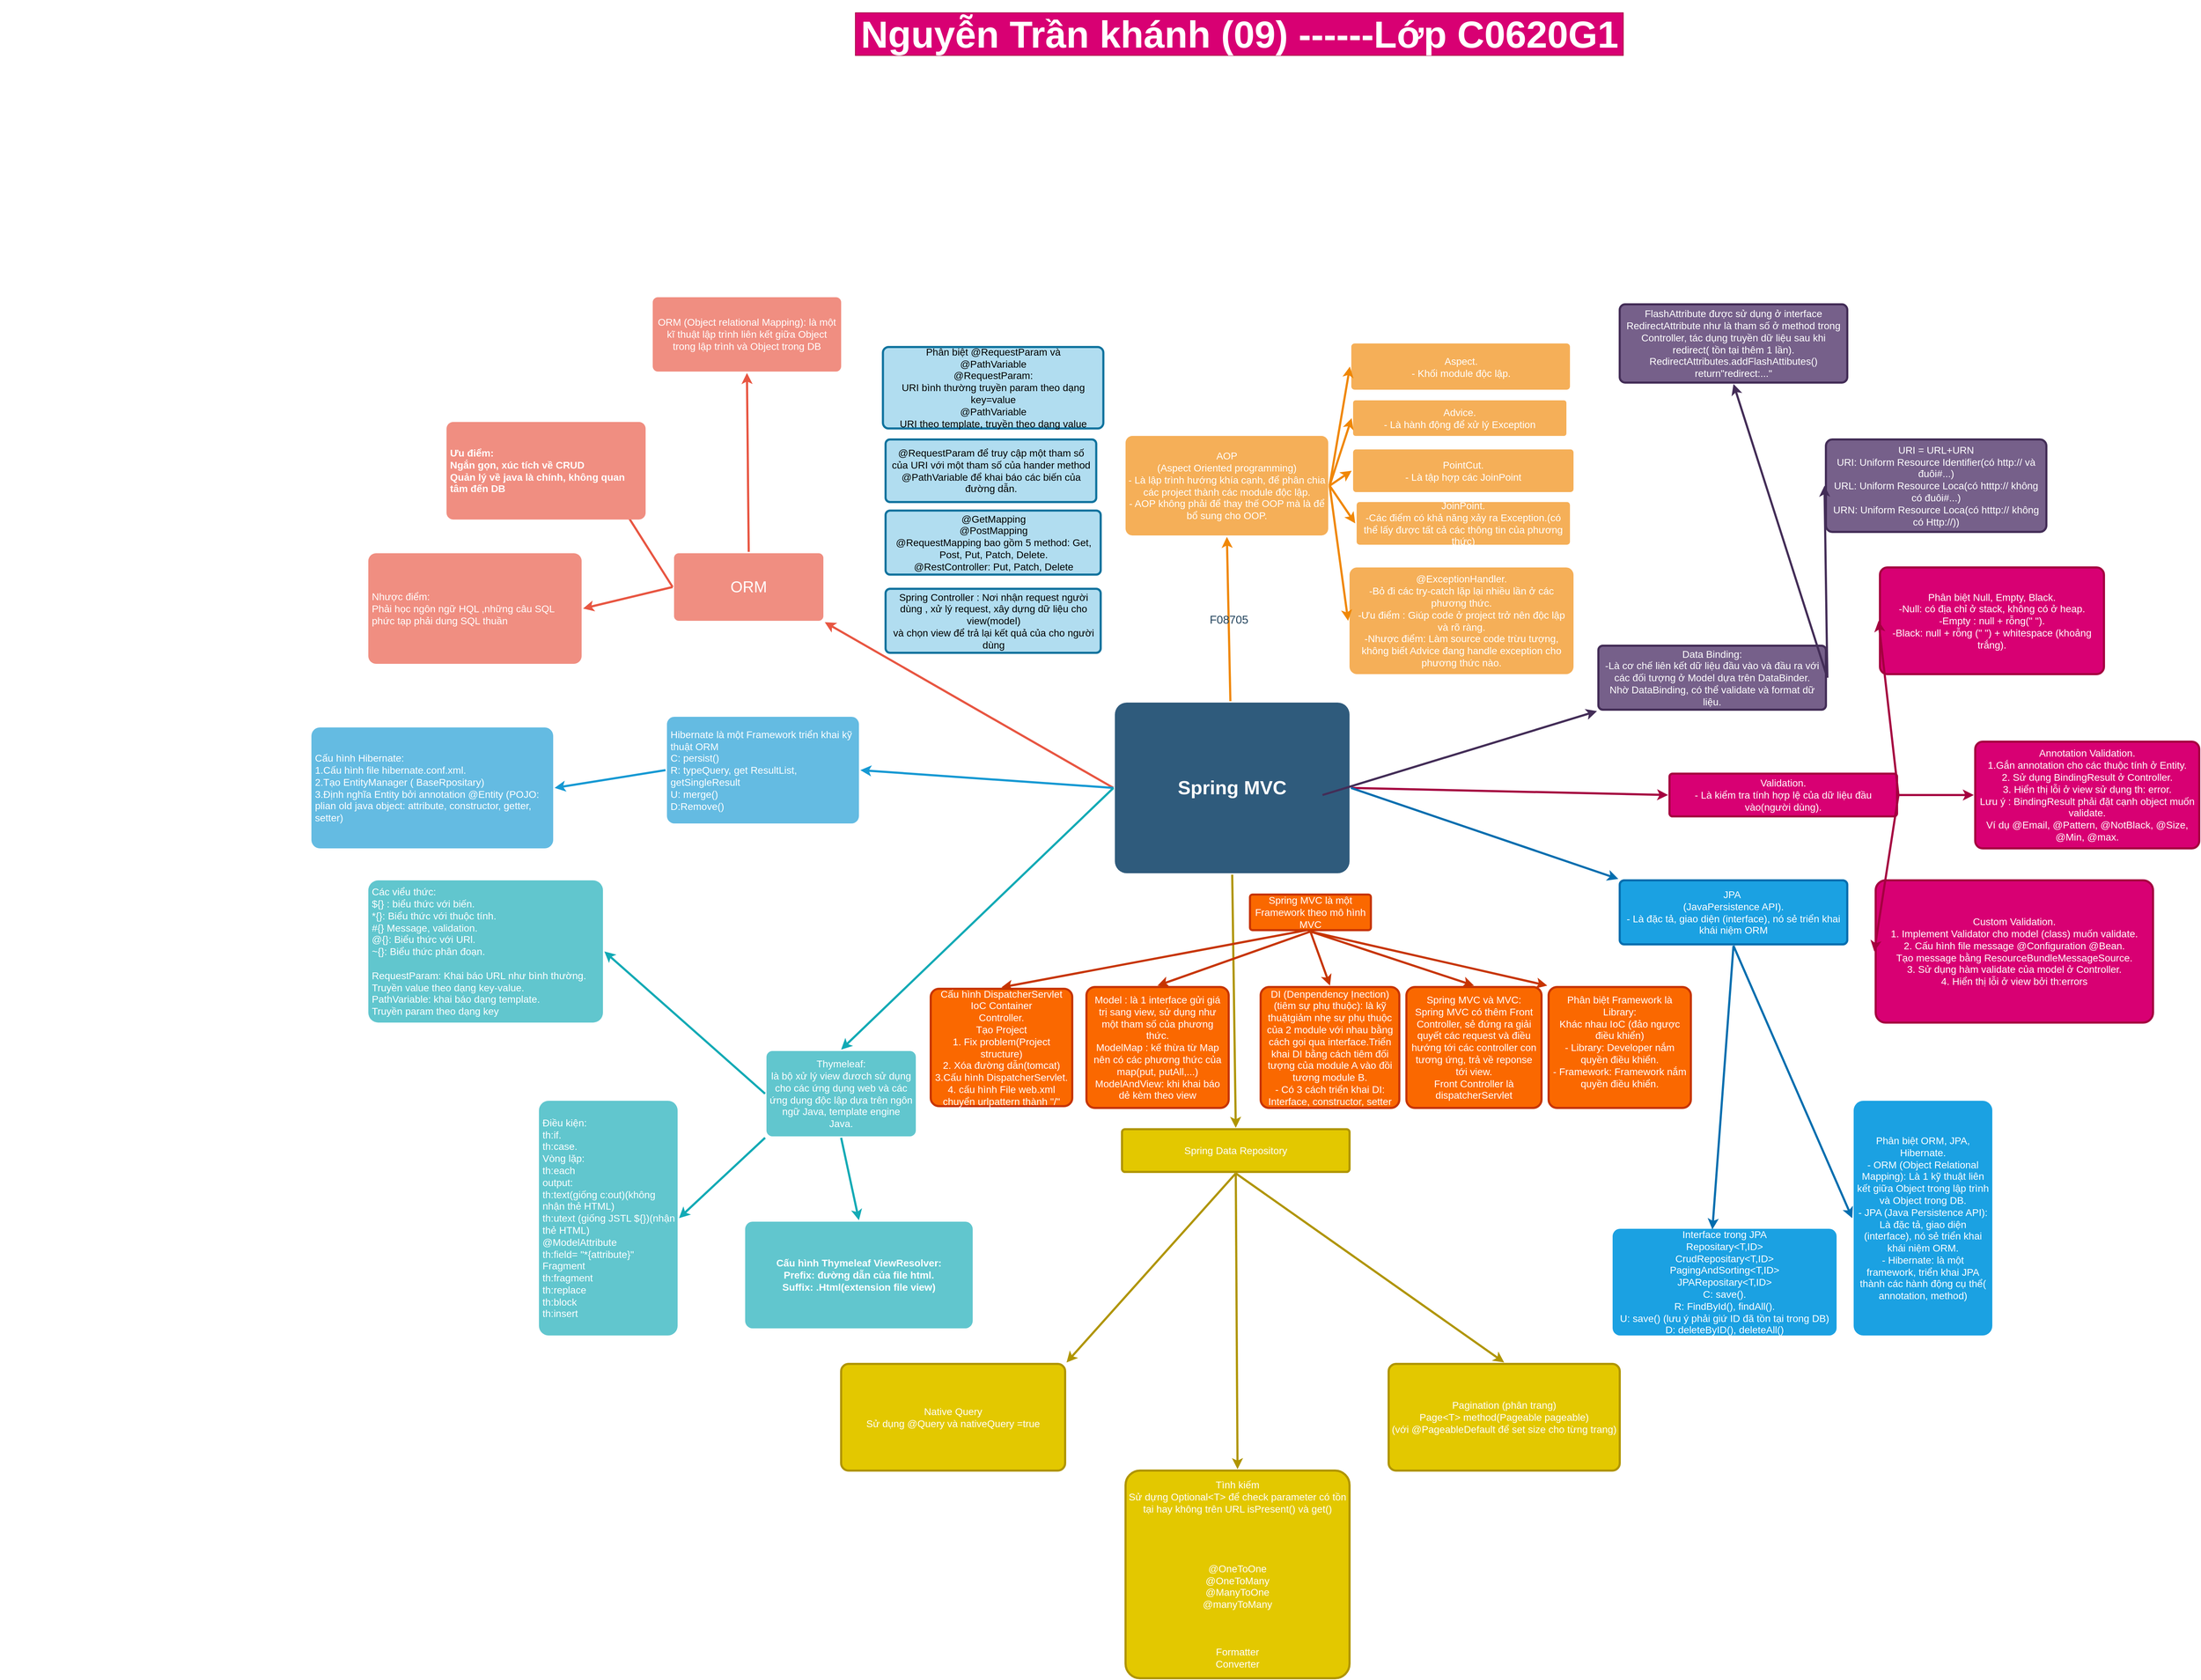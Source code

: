 <mxfile version="13.6.2" type="device"><diagram id="6a731a19-8d31-9384-78a2-239565b7b9f0" name="Page-1"><mxGraphModel dx="3369" dy="1694" grid="1" gridSize="10" guides="1" tooltips="1" connect="1" arrows="1" fold="1" page="1" pageScale="1" pageWidth="1169" pageHeight="827" background="#ffffff" math="0" shadow="0"><root><mxCell id="0"/><mxCell id="1" parent="0"/><mxCell id="1745" value="F08705" style="edgeStyle=none;rounded=0;jumpStyle=none;html=1;shadow=0;labelBackgroundColor=none;startArrow=none;startFill=0;endArrow=classic;endFill=1;jettySize=auto;orthogonalLoop=1;strokeWidth=3;fontFamily=Helvetica;fontSize=16;fontColor=#23445D;spacing=5;entryX=0.5;entryY=1;entryDx=0;entryDy=0;strokeColor=#F08705;" parent="1" source="1749" target="1769" edge="1"><mxGeometry relative="1" as="geometry"><mxPoint x="609.364" y="192" as="targetPoint"/></mxGeometry></mxCell><mxCell id="1749" value="&lt;font style=&quot;font-size: 27px&quot;&gt;Spring MVC&lt;/font&gt;" style="rounded=1;whiteSpace=wrap;html=1;shadow=0;labelBackgroundColor=none;strokeColor=none;strokeWidth=3;fillColor=#2F5B7C;fontFamily=Helvetica;fontSize=16;fontColor=#FFFFFF;align=center;fontStyle=1;spacing=5;arcSize=7;perimeterSpacing=2;" parent="1" vertex="1"><mxGeometry x="520" y="270" width="330" height="240" as="geometry"/></mxCell><mxCell id="1751" value="" style="edgeStyle=none;rounded=1;jumpStyle=none;html=1;shadow=0;labelBackgroundColor=none;startArrow=none;startFill=0;jettySize=auto;orthogonalLoop=1;strokeColor=#E85642;strokeWidth=3;fontFamily=Helvetica;fontSize=14;fontColor=#FFFFFF;spacing=5;fontStyle=1;fillColor=#b0e3e6;exitX=0;exitY=0.5;exitDx=0;exitDy=0;" parent="1" source="1755" edge="1"><mxGeometry relative="1" as="geometry"><mxPoint x="-215" y="-71" as="targetPoint"/></mxGeometry></mxCell><mxCell id="1753" value="Ưu điểm:&lt;br&gt;Ngắn gọn, xúc tích về CRUD&lt;br&gt;Quản lý về java là chính, không quan tâm đến DB" style="rounded=1;whiteSpace=wrap;html=1;shadow=0;labelBackgroundColor=none;strokeColor=none;strokeWidth=3;fontFamily=Helvetica;fontSize=14;fontColor=#FFFFFF;align=left;spacing=5;fontStyle=1;arcSize=7;perimeterSpacing=2;fillColor=#F08E81;" parent="1" vertex="1"><mxGeometry x="-420" y="-124.63" width="280" height="137.25" as="geometry"/></mxCell><mxCell id="1754" value="Nhược điểm:&lt;br&gt;Phải học ngôn ngữ HQL ,những câu SQL phức tạp phải dung SQL thuần&amp;nbsp;" style="rounded=1;whiteSpace=wrap;html=1;shadow=0;labelBackgroundColor=none;strokeColor=none;strokeWidth=3;fillColor=#f08e81;fontFamily=Helvetica;fontSize=14;fontColor=#FFFFFF;align=left;spacing=5;fontStyle=0;arcSize=7;perimeterSpacing=2;" parent="1" vertex="1"><mxGeometry x="-530" y="60" width="300" height="155.5" as="geometry"/></mxCell><mxCell id="1755" value="&lt;font style=&quot;font-size: 22px&quot;&gt;ORM&lt;/font&gt;" style="rounded=1;whiteSpace=wrap;html=1;shadow=0;labelBackgroundColor=none;strokeColor=none;strokeWidth=3;fillColor=#f08e81;fontFamily=Helvetica;fontSize=14;fontColor=#FFFFFF;align=center;spacing=5;fontStyle=0;arcSize=7;perimeterSpacing=2;" parent="1" vertex="1"><mxGeometry x="-100" y="60" width="210" height="95" as="geometry"/></mxCell><mxCell id="1756" value="ORM (Object relational Mapping): là một kĩ thuật lập trình liên kết giữa Object trong lập trình và Object trong DB" style="rounded=1;whiteSpace=wrap;html=1;shadow=0;labelBackgroundColor=none;strokeColor=none;strokeWidth=3;fillColor=#f08e81;fontFamily=Helvetica;fontSize=14;fontColor=#FFFFFF;align=center;spacing=5;fontStyle=0;arcSize=7;perimeterSpacing=2;" parent="1" vertex="1"><mxGeometry x="-130" y="-300" width="265" height="104.5" as="geometry"/></mxCell><mxCell id="1762" value="Cấu hình Hibernate:&lt;br&gt;1.Cấu hình file hibernate.conf.xml.&lt;br&gt;2.Tạo EntityManager ( BaseRpositary)&lt;br&gt;3.Định nghĩa Entity bởi annotation @Entity (POJO: plian old java object: attribute, constructor, getter, setter)" style="rounded=1;whiteSpace=wrap;html=1;shadow=0;labelBackgroundColor=none;strokeColor=none;strokeWidth=3;fillColor=#64bbe2;fontFamily=Helvetica;fontSize=14;fontColor=#FFFFFF;align=left;spacing=5;arcSize=7;perimeterSpacing=2;" parent="1" vertex="1"><mxGeometry x="-610" y="305" width="340" height="170" as="geometry"/></mxCell><mxCell id="1763" value="Hibernate là một Framework triển khai kỹ thuật ORM&lt;br&gt;C: persist()&lt;br&gt;R: typeQuery, get ResultList, getSingleResult&lt;br&gt;U: merge()&lt;br&gt;D:Remove()" style="rounded=1;whiteSpace=wrap;html=1;shadow=0;labelBackgroundColor=none;strokeColor=none;strokeWidth=3;fillColor=#64bbe2;fontFamily=Helvetica;fontSize=14;fontColor=#FFFFFF;align=left;spacing=5;arcSize=7;perimeterSpacing=2;" parent="1" vertex="1"><mxGeometry x="-110" y="290" width="270" height="150" as="geometry"/></mxCell><mxCell id="1767" value="Aspect.&lt;br&gt;- Khối module độc lập." style="rounded=1;whiteSpace=wrap;html=1;shadow=0;labelBackgroundColor=none;strokeColor=none;strokeWidth=3;fillColor=#f5af58;fontFamily=Helvetica;fontSize=14;fontColor=#FFFFFF;align=center;spacing=5;arcSize=7;perimeterSpacing=2;" parent="1" vertex="1"><mxGeometry x="852.5" y="-235" width="307.5" height="65" as="geometry"/></mxCell><mxCell id="1768" value="" style="edgeStyle=none;rounded=0;jumpStyle=none;html=1;shadow=0;labelBackgroundColor=none;startArrow=none;startFill=0;endArrow=classic;endFill=1;jettySize=auto;orthogonalLoop=1;strokeColor=#F08705;strokeWidth=3;fontFamily=Helvetica;fontSize=14;fontColor=#FFFFFF;spacing=5;entryX=0;entryY=0.5;entryDx=0;entryDy=0;exitX=1;exitY=0.5;exitDx=0;exitDy=0;" parent="1" source="1769" target="1767" edge="1"><mxGeometry relative="1" as="geometry"><mxPoint x="870" y="-120" as="sourcePoint"/></mxGeometry></mxCell><mxCell id="1769" value="AOP&lt;br&gt;(Aspect Oriented programming)&lt;br&gt;- Là lập trình hướng khía cạnh, để phân chia các project thành các module độc lập.&lt;br&gt;- AOP không phải để thay thế OOP mà là để bổ sung cho OOP." style="rounded=1;whiteSpace=wrap;html=1;shadow=0;labelBackgroundColor=none;strokeColor=none;strokeWidth=3;fillColor=#f5af58;fontFamily=Helvetica;fontSize=14;fontColor=#FFFFFF;align=center;spacing=5;arcSize=7;perimeterSpacing=2;" parent="1" vertex="1"><mxGeometry x="535" y="-105" width="285" height="140" as="geometry"/></mxCell><mxCell id="1770" value="" style="edgeStyle=none;rounded=0;jumpStyle=none;html=1;shadow=0;labelBackgroundColor=none;startArrow=none;startFill=0;endArrow=classic;endFill=1;jettySize=auto;orthogonalLoop=1;strokeColor=#F08705;strokeWidth=3;fontFamily=Helvetica;fontSize=14;fontColor=#FFFFFF;spacing=5;exitX=1;exitY=0;exitDx=0;exitDy=0;" parent="1" source="1769" target="1769" edge="1"><mxGeometry relative="1" as="geometry"/></mxCell><mxCell id="1772" value="Thymeleaf:&lt;br&gt;là bộ xử lý view đươch sử dụng cho các ứng dụng web và các ứng dụng độc lập dựa trên ngôn ngữ Java, template engine Java." style="rounded=1;whiteSpace=wrap;html=1;shadow=0;labelBackgroundColor=none;strokeColor=none;strokeWidth=3;fillColor=#61c6ce;fontFamily=Helvetica;fontSize=14;fontColor=#FFFFFF;align=center;spacing=5;fontStyle=0;arcSize=7;perimeterSpacing=2;" parent="1" vertex="1"><mxGeometry x="30" y="760" width="210" height="120" as="geometry"/></mxCell><mxCell id="1779" value="" style="edgeStyle=none;rounded=1;jumpStyle=none;html=1;shadow=0;labelBackgroundColor=none;startArrow=none;startFill=0;jettySize=auto;orthogonalLoop=1;strokeColor=#12AAB5;strokeWidth=3;fontFamily=Helvetica;fontSize=14;fontColor=#FFFFFF;spacing=5;fontStyle=1;fillColor=#b0e3e6;exitX=0;exitY=0.5;exitDx=0;exitDy=0;entryX=1;entryY=0.5;entryDx=0;entryDy=0;" parent="1" source="1772" target="31Sogp28mx8Ptip3r9SS-1786" edge="1"><mxGeometry relative="1" as="geometry"><mxPoint x="731.574" y="738" as="sourcePoint"/><mxPoint x="370" y="687" as="targetPoint"/></mxGeometry></mxCell><mxCell id="31Sogp28mx8Ptip3r9SS-1782" value="" style="edgeStyle=none;rounded=1;jumpStyle=none;html=1;shadow=0;labelBackgroundColor=none;startArrow=none;startFill=0;jettySize=auto;orthogonalLoop=1;strokeColor=#E85642;strokeWidth=3;fontFamily=Helvetica;fontSize=14;fontColor=#FFFFFF;spacing=5;fontStyle=1;fillColor=#b0e3e6;exitX=0.5;exitY=0;exitDx=0;exitDy=0;entryX=0.5;entryY=1;entryDx=0;entryDy=0;" parent="1" source="1755" target="1756" edge="1"><mxGeometry relative="1" as="geometry"><mxPoint x="259.69" y="260.498" as="sourcePoint"/><mxPoint x="330.317" y="229.27" as="targetPoint"/></mxGeometry></mxCell><mxCell id="kFBDk9m56GMxiz28NhQD-1779" value="" style="edgeStyle=none;rounded=1;jumpStyle=none;html=1;shadow=0;labelBackgroundColor=none;startArrow=none;startFill=0;jettySize=auto;orthogonalLoop=1;strokeColor=#E85642;strokeWidth=3;fontFamily=Helvetica;fontSize=14;fontColor=#FFFFFF;spacing=5;fontStyle=1;fillColor=#b0e3e6;entryX=1;entryY=1;entryDx=0;entryDy=0;exitX=0;exitY=0.5;exitDx=0;exitDy=0;" parent="1" source="1749" target="1755" edge="1"><mxGeometry relative="1" as="geometry"><mxPoint x="260.004" y="260.5" as="targetPoint"/><Array as="points"/><mxPoint x="500" y="380" as="sourcePoint"/></mxGeometry></mxCell><mxCell id="31Sogp28mx8Ptip3r9SS-1783" value="" style="edgeStyle=none;rounded=0;jumpStyle=none;html=1;shadow=0;labelBackgroundColor=none;startArrow=none;startFill=0;endArrow=classic;endFill=1;jettySize=auto;orthogonalLoop=1;strokeColor=#1699D3;strokeWidth=3;fontFamily=Helvetica;fontSize=14;fontColor=#FFFFFF;spacing=5;exitX=0;exitY=0.5;exitDx=0;exitDy=0;entryX=1;entryY=0.5;entryDx=0;entryDy=0;" parent="1" source="1749" target="1763" edge="1"><mxGeometry relative="1" as="geometry"><mxPoint x="438.884" y="434.5" as="sourcePoint"/><mxPoint x="359.996" y="505.5" as="targetPoint"/></mxGeometry></mxCell><mxCell id="31Sogp28mx8Ptip3r9SS-1784" value="" style="edgeStyle=none;rounded=0;jumpStyle=none;html=1;shadow=0;labelBackgroundColor=none;startArrow=none;startFill=0;endArrow=classic;endFill=1;jettySize=auto;orthogonalLoop=1;strokeColor=#1699D3;strokeWidth=3;fontFamily=Helvetica;fontSize=14;fontColor=#FFFFFF;spacing=5;exitX=0;exitY=0.5;exitDx=0;exitDy=0;entryX=1;entryY=0.5;entryDx=0;entryDy=0;" parent="1" source="1763" target="1762" edge="1"><mxGeometry relative="1" as="geometry"><mxPoint x="128.884" y="599.5" as="sourcePoint"/><mxPoint x="49.996" y="670.5" as="targetPoint"/><Array as="points"/></mxGeometry></mxCell><mxCell id="31Sogp28mx8Ptip3r9SS-1786" value="Các viểu thức:&lt;br&gt;${} : biểu thức với biến.&lt;br&gt;*{}: Biểu thức với thuộc tính.&lt;br&gt;#{} Message, validation.&lt;br&gt;@{}: Biểu thức với URl.&lt;br&gt;~{}: Biểu thức phân đoạn.&lt;br&gt;&lt;br&gt;RequestParam: Khai báo URL như bình thường.&lt;br&gt;Truyền value theo dạng key-value.&lt;br&gt;PathVariable: khai báo dạng template.&lt;br&gt;Truyền param theo dạng key" style="rounded=1;whiteSpace=wrap;html=1;shadow=0;labelBackgroundColor=none;strokeColor=none;strokeWidth=3;fillColor=#61c6ce;fontFamily=Helvetica;fontSize=14;fontColor=#FFFFFF;align=left;spacing=5;fontStyle=0;arcSize=7;perimeterSpacing=2;" parent="1" vertex="1"><mxGeometry x="-530" y="520" width="330" height="200" as="geometry"/></mxCell><mxCell id="31Sogp28mx8Ptip3r9SS-1788" value="&lt;div&gt;&lt;span style=&quot;font-weight: 700&quot;&gt;Cấu hình Thymeleaf ViewResolver:&lt;/span&gt;&lt;/div&gt;&lt;span style=&quot;font-weight: 700&quot;&gt;&lt;div&gt;&lt;span&gt;Prefix: đường dẫn của file html.&lt;/span&gt;&lt;/div&gt;&lt;/span&gt;&lt;span style=&quot;font-weight: 700&quot;&gt;&lt;div&gt;&lt;span&gt;Suffix: .Html(extension file view)&lt;/span&gt;&lt;/div&gt;&lt;/span&gt;" style="rounded=1;whiteSpace=wrap;html=1;shadow=0;labelBackgroundColor=none;strokeColor=none;strokeWidth=3;fillColor=#61c6ce;fontFamily=Helvetica;fontSize=14;fontColor=#FFFFFF;align=center;spacing=5;fontStyle=0;arcSize=7;perimeterSpacing=2;" parent="1" vertex="1"><mxGeometry y="1000" width="320" height="150" as="geometry"/></mxCell><mxCell id="31Sogp28mx8Ptip3r9SS-1789" value="" style="edgeStyle=none;rounded=1;jumpStyle=none;html=1;shadow=0;labelBackgroundColor=none;startArrow=none;startFill=0;jettySize=auto;orthogonalLoop=1;strokeColor=#12AAB5;strokeWidth=3;fontFamily=Helvetica;fontSize=14;fontColor=#FFFFFF;spacing=5;fontStyle=1;fillColor=#b0e3e6;entryX=0.5;entryY=0;entryDx=0;entryDy=0;exitX=0.5;exitY=1;exitDx=0;exitDy=0;" parent="1" source="1772" target="31Sogp28mx8Ptip3r9SS-1788" edge="1"><mxGeometry relative="1" as="geometry"><mxPoint x="540" y="690" as="sourcePoint"/><mxPoint x="539.999" y="761.236" as="targetPoint"/></mxGeometry></mxCell><mxCell id="31Sogp28mx8Ptip3r9SS-1790" value="Điều kiện:&lt;br&gt;th:if.&lt;br&gt;th:case.&lt;br&gt;Vòng lặp:&lt;br&gt;th:each&lt;br&gt;output:&lt;br&gt;th:text(giống c:out)(không nhận thẻ HTML)&lt;br&gt;th:utext (giống JSTL ${})(nhận thẻ HTML)&lt;br&gt;@ModelAttribute&lt;br&gt;th:field= &quot;*{attribute}&quot;&lt;br&gt;Fragment&lt;br&gt;th:fragment&lt;br&gt;th:replace&lt;br&gt;th:block&lt;br&gt;th:insert" style="rounded=1;whiteSpace=wrap;html=1;shadow=0;labelBackgroundColor=none;strokeColor=none;strokeWidth=3;fillColor=#61c6ce;fontFamily=Helvetica;fontSize=14;fontColor=#FFFFFF;align=left;spacing=5;fontStyle=0;arcSize=7;perimeterSpacing=2;" parent="1" vertex="1"><mxGeometry x="-290" y="830" width="195" height="330" as="geometry"/></mxCell><mxCell id="31Sogp28mx8Ptip3r9SS-1791" value="" style="edgeStyle=none;rounded=1;jumpStyle=none;html=1;shadow=0;labelBackgroundColor=none;startArrow=none;startFill=0;jettySize=auto;orthogonalLoop=1;strokeColor=#12AAB5;strokeWidth=3;fontFamily=Helvetica;fontSize=14;fontColor=#FFFFFF;spacing=5;fontStyle=1;fillColor=#b0e3e6;entryX=1;entryY=0.5;entryDx=0;entryDy=0;exitX=0;exitY=1;exitDx=0;exitDy=0;" parent="1" source="1772" target="31Sogp28mx8Ptip3r9SS-1790" edge="1"><mxGeometry relative="1" as="geometry"><mxPoint x="602" y="662.0" as="sourcePoint"/><mxPoint x="805" y="798" as="targetPoint"/></mxGeometry></mxCell><mxCell id="31Sogp28mx8Ptip3r9SS-1792" value="" style="edgeStyle=none;rounded=1;jumpStyle=none;html=1;shadow=0;labelBackgroundColor=none;startArrow=none;startFill=0;jettySize=auto;orthogonalLoop=1;strokeColor=#12AAB5;strokeWidth=3;fontFamily=Helvetica;fontSize=14;fontColor=#FFFFFF;spacing=5;fontStyle=1;fillColor=#b0e3e6;entryX=0.5;entryY=0;entryDx=0;entryDy=0;exitX=0;exitY=0.5;exitDx=0;exitDy=0;" parent="1" source="1749" target="1772" edge="1"><mxGeometry relative="1" as="geometry"><mxPoint x="478" y="400" as="sourcePoint"/><mxPoint x="1063.008" y="396.5" as="targetPoint"/></mxGeometry></mxCell><mxCell id="1GVCWlBomWv7EQ8bqbAH-1780" value="Advice.&lt;br&gt;- Là hành động để xử lý Exception" style="rounded=1;whiteSpace=wrap;html=1;shadow=0;labelBackgroundColor=none;strokeColor=none;strokeWidth=3;fillColor=#f5af58;fontFamily=Helvetica;fontSize=14;fontColor=#FFFFFF;align=center;spacing=5;arcSize=7;perimeterSpacing=2;" parent="1" vertex="1"><mxGeometry x="855" y="-155" width="300" height="50" as="geometry"/></mxCell><mxCell id="1GVCWlBomWv7EQ8bqbAH-1781" value="PointCut.&lt;br&gt;- Là tập hợp các JoinPoint" style="rounded=1;whiteSpace=wrap;html=1;shadow=0;labelBackgroundColor=none;strokeColor=none;strokeWidth=3;fillColor=#f5af58;fontFamily=Helvetica;fontSize=14;fontColor=#FFFFFF;align=center;spacing=5;arcSize=7;perimeterSpacing=2;" parent="1" vertex="1"><mxGeometry x="855" y="-86" width="310" height="60" as="geometry"/></mxCell><mxCell id="1GVCWlBomWv7EQ8bqbAH-1782" value="JoinPoint.&lt;br&gt;-Các điểm có khả năng xảy ra Exception.(có thể lấy được tất cả các thông tin của phương thức)" style="rounded=1;whiteSpace=wrap;html=1;shadow=0;labelBackgroundColor=none;strokeColor=none;strokeWidth=3;fillColor=#f5af58;fontFamily=Helvetica;fontSize=14;fontColor=#FFFFFF;align=center;spacing=5;arcSize=7;perimeterSpacing=2;" parent="1" vertex="1"><mxGeometry x="860" y="-12" width="300" height="60" as="geometry"/></mxCell><mxCell id="1GVCWlBomWv7EQ8bqbAH-1783" value="" style="edgeStyle=none;rounded=0;jumpStyle=none;html=1;shadow=0;labelBackgroundColor=none;startArrow=none;startFill=0;endArrow=classic;endFill=1;jettySize=auto;orthogonalLoop=1;strokeColor=#F08705;strokeWidth=3;fontFamily=Helvetica;fontSize=14;fontColor=#FFFFFF;spacing=5;entryX=0;entryY=0.5;entryDx=0;entryDy=0;exitX=1;exitY=0.5;exitDx=0;exitDy=0;" parent="1" source="1769" target="1GVCWlBomWv7EQ8bqbAH-1780" edge="1"><mxGeometry relative="1" as="geometry"><mxPoint x="870" y="-120" as="sourcePoint"/><mxPoint x="938" y="-210" as="targetPoint"/></mxGeometry></mxCell><mxCell id="1GVCWlBomWv7EQ8bqbAH-1785" value="" style="edgeStyle=none;rounded=0;jumpStyle=none;html=1;shadow=0;labelBackgroundColor=none;startArrow=none;startFill=0;endArrow=classic;endFill=1;jettySize=auto;orthogonalLoop=1;strokeColor=#F08705;strokeWidth=3;fontFamily=Helvetica;fontSize=14;fontColor=#FFFFFF;spacing=5;entryX=0;entryY=0.5;entryDx=0;entryDy=0;exitX=1;exitY=0.5;exitDx=0;exitDy=0;" parent="1" source="1769" target="1GVCWlBomWv7EQ8bqbAH-1781" edge="1"><mxGeometry relative="1" as="geometry"><mxPoint x="870" y="-120" as="sourcePoint"/><mxPoint x="958" y="-190" as="targetPoint"/></mxGeometry></mxCell><mxCell id="1GVCWlBomWv7EQ8bqbAH-1786" value="Validation.&lt;br&gt;- Là kiểm tra tính hợp lệ của dữ liệu đầu vào(người dùng)." style="rounded=1;whiteSpace=wrap;html=1;shadow=0;labelBackgroundColor=none;strokeColor=#A50040;strokeWidth=3;fillColor=#d80073;fontFamily=Helvetica;fontSize=14;fontColor=#ffffff;align=center;spacing=5;arcSize=7;perimeterSpacing=2;" parent="1" vertex="1"><mxGeometry x="1300" y="370" width="320" height="60" as="geometry"/></mxCell><mxCell id="1GVCWlBomWv7EQ8bqbAH-1787" value="@ExceptionHandler.&lt;br&gt;-Bỏ đi các try-catch lặp lại nhiều lần ở các phương thức.&lt;br&gt;-Ưu điểm : Giúp code ở project trở nên độc lập và rõ ràng.&lt;br&gt;-Nhược điểm: Làm source code trừu tượng, không biết Advice đang handle exception cho phương thức nào." style="rounded=1;whiteSpace=wrap;html=1;shadow=0;labelBackgroundColor=none;strokeColor=none;strokeWidth=3;fillColor=#f5af58;fontFamily=Helvetica;fontSize=14;fontColor=#FFFFFF;align=center;spacing=5;arcSize=7;perimeterSpacing=2;" parent="1" vertex="1"><mxGeometry x="850" y="80" width="315" height="150" as="geometry"/></mxCell><mxCell id="1GVCWlBomWv7EQ8bqbAH-1788" value="Phân biệt Null, Empty, Black.&lt;br&gt;-Null: có địa chỉ ở stack, không có ở heap.&lt;br&gt;-Empty : null + rỗng(&quot; &quot;).&lt;br&gt;-Black: null + rỗng (&quot; &quot;) + whitespace (khoảng trắng)." style="rounded=1;whiteSpace=wrap;html=1;shadow=0;labelBackgroundColor=none;strokeColor=#A50040;strokeWidth=3;fillColor=#d80073;fontFamily=Helvetica;fontSize=14;fontColor=#ffffff;align=center;spacing=5;arcSize=7;perimeterSpacing=2;" parent="1" vertex="1"><mxGeometry x="1596" y="80" width="315" height="150" as="geometry"/></mxCell><mxCell id="1GVCWlBomWv7EQ8bqbAH-1789" value="Annotation Validation.&lt;br&gt;1.Gắn annotation cho các thuộc tính ở Entity.&lt;br&gt;2. Sử dụng BindingResult ở Controller.&lt;br&gt;3. Hiển thị lỗi ở view sử dụng th: error.&lt;br&gt;Lưu ý : BindingResult phải đặt cạnh object muốn validate.&lt;br&gt;Ví dụ @Email, @Pattern, @NotBlack, @Size, @Min, @max." style="rounded=1;whiteSpace=wrap;html=1;shadow=0;labelBackgroundColor=none;strokeColor=#A50040;strokeWidth=3;fillColor=#d80073;fontFamily=Helvetica;fontSize=14;fontColor=#ffffff;align=center;spacing=5;arcSize=7;perimeterSpacing=2;" parent="1" vertex="1"><mxGeometry x="1730" y="325" width="315" height="150" as="geometry"/></mxCell><mxCell id="1GVCWlBomWv7EQ8bqbAH-1790" value="Custom Validation.&lt;br&gt;1. Implement Validator cho model (class) muốn validate.&lt;br&gt;2. Cấu hình file message @Configuration @Bean.&lt;br&gt;Tạo message bằng ResourceBundleMessageSource.&lt;br&gt;3. Sử dụng hàm validate của model ở Controller.&lt;br&gt;4. Hiển thị lỗi ở view bởi th:errors&lt;br&gt;" style="rounded=1;whiteSpace=wrap;html=1;shadow=0;labelBackgroundColor=none;strokeColor=#A50040;strokeWidth=3;fillColor=#d80073;fontFamily=Helvetica;fontSize=14;fontColor=#ffffff;align=center;spacing=5;arcSize=7;perimeterSpacing=2;" parent="1" vertex="1"><mxGeometry x="1590" y="520" width="390" height="200" as="geometry"/></mxCell><mxCell id="1GVCWlBomWv7EQ8bqbAH-1791" value="" style="edgeStyle=none;rounded=0;jumpStyle=none;html=1;shadow=0;labelBackgroundColor=none;startArrow=none;startFill=0;endArrow=classic;endFill=1;jettySize=auto;orthogonalLoop=1;strokeColor=#A50040;strokeWidth=3;fontFamily=Helvetica;fontSize=16;fontColor=#23445D;spacing=5;entryX=0;entryY=0.5;entryDx=0;entryDy=0;exitX=1;exitY=0.5;exitDx=0;exitDy=0;fillColor=#d80073;" parent="1" source="1749" target="1GVCWlBomWv7EQ8bqbAH-1786" edge="1"><mxGeometry relative="1" as="geometry"><mxPoint x="592.174" y="388.5" as="sourcePoint"/><mxPoint x="732.5" y="-38" as="targetPoint"/></mxGeometry></mxCell><mxCell id="1GVCWlBomWv7EQ8bqbAH-1793" value="" style="edgeStyle=none;rounded=0;jumpStyle=none;html=1;shadow=0;labelBackgroundColor=none;startArrow=none;startFill=0;endArrow=classic;endFill=1;jettySize=auto;orthogonalLoop=1;strokeWidth=3;fontFamily=Helvetica;fontSize=14;fontColor=#FFFFFF;spacing=5;entryX=0;entryY=0.5;entryDx=0;entryDy=0;strokeColor=#F08705;exitX=1;exitY=0.5;exitDx=0;exitDy=0;" parent="1" source="1769" target="1GVCWlBomWv7EQ8bqbAH-1787" edge="1"><mxGeometry relative="1" as="geometry"><mxPoint x="730" y="-280" as="sourcePoint"/><mxPoint x="778" as="targetPoint"/></mxGeometry></mxCell><mxCell id="1GVCWlBomWv7EQ8bqbAH-1794" value="" style="edgeStyle=none;rounded=0;jumpStyle=none;html=1;shadow=0;labelBackgroundColor=none;startArrow=none;startFill=0;endArrow=classic;endFill=1;jettySize=auto;orthogonalLoop=1;strokeColor=#A50040;strokeWidth=3;fontFamily=Helvetica;fontSize=14;fontColor=#FFFFFF;spacing=5;entryX=0;entryY=0.5;entryDx=0;entryDy=0;exitX=1;exitY=0.5;exitDx=0;exitDy=0;fillColor=#d80073;" parent="1" source="1GVCWlBomWv7EQ8bqbAH-1786" target="1GVCWlBomWv7EQ8bqbAH-1788" edge="1"><mxGeometry relative="1" as="geometry"><mxPoint x="1060" y="252.25" as="sourcePoint"/><mxPoint x="1143" y="370" as="targetPoint"/></mxGeometry></mxCell><mxCell id="1GVCWlBomWv7EQ8bqbAH-1795" value="" style="edgeStyle=none;rounded=0;jumpStyle=none;html=1;shadow=0;labelBackgroundColor=none;startArrow=none;startFill=0;endArrow=classic;endFill=1;jettySize=auto;orthogonalLoop=1;strokeColor=#A50040;strokeWidth=3;fontFamily=Helvetica;fontSize=14;fontColor=#FFFFFF;spacing=5;entryX=0;entryY=0.5;entryDx=0;entryDy=0;exitX=1;exitY=0.5;exitDx=0;exitDy=0;fillColor=#d80073;" parent="1" source="1GVCWlBomWv7EQ8bqbAH-1786" target="1GVCWlBomWv7EQ8bqbAH-1789" edge="1"><mxGeometry relative="1" as="geometry"><mxPoint x="1130" y="490" as="sourcePoint"/><mxPoint x="1218" y="245" as="targetPoint"/></mxGeometry></mxCell><mxCell id="1GVCWlBomWv7EQ8bqbAH-1796" value="" style="edgeStyle=none;rounded=0;jumpStyle=none;html=1;shadow=0;labelBackgroundColor=none;startArrow=none;startFill=0;endArrow=classic;endFill=1;jettySize=auto;orthogonalLoop=1;strokeColor=#A50040;strokeWidth=3;fontFamily=Helvetica;fontSize=14;fontColor=#FFFFFF;spacing=5;entryX=0;entryY=0.5;entryDx=0;entryDy=0;exitX=1;exitY=0.5;exitDx=0;exitDy=0;fillColor=#d80073;" parent="1" source="1GVCWlBomWv7EQ8bqbAH-1786" target="1GVCWlBomWv7EQ8bqbAH-1790" edge="1"><mxGeometry relative="1" as="geometry"><mxPoint x="1080" y="410" as="sourcePoint"/><mxPoint x="1228" y="255" as="targetPoint"/></mxGeometry></mxCell><mxCell id="1GVCWlBomWv7EQ8bqbAH-1798" value="JPA&amp;nbsp;&lt;br&gt;(JavaPersistence API).&lt;br&gt;- Là đặc tả, giao diện (interface), nó sẻ triển khai khái niệm ORM" style="rounded=1;whiteSpace=wrap;html=1;shadow=0;labelBackgroundColor=none;strokeColor=#006EAF;strokeWidth=3;fontFamily=Helvetica;fontSize=14;fontColor=#ffffff;align=center;spacing=5;arcSize=7;perimeterSpacing=2;fillColor=#1BA1E2;" parent="1" vertex="1"><mxGeometry x="1230" y="520" width="320" height="90" as="geometry"/></mxCell><mxCell id="1GVCWlBomWv7EQ8bqbAH-1799" value="Phân biệt ORM, JPA, Hibernate.&lt;br&gt;- ORM (Object Relational Mapping): Là 1 kỹ thuật liên kết giữa Object trong lập trình và Object trong DB.&lt;br&gt;- JPA (Java Persistence API): Là đặc tả, giao diện (interface), nó sẻ triển khai khái niệm ORM.&lt;br&gt;- Hibernate: là một framework, triển khai JPA thành các hành động cụ thể( annotation, method)" style="rounded=1;whiteSpace=wrap;html=1;shadow=0;labelBackgroundColor=none;strokeColor=none;strokeWidth=3;fontFamily=Helvetica;fontSize=14;fontColor=#FFFFFF;align=center;spacing=5;arcSize=7;perimeterSpacing=2;fillColor=#1BA1E2;" parent="1" vertex="1"><mxGeometry x="1559" y="830" width="195" height="330" as="geometry"/></mxCell><mxCell id="1GVCWlBomWv7EQ8bqbAH-1800" value="Interface trong JPA&lt;br&gt;Repositary&amp;lt;T,ID&amp;gt;&lt;br&gt;CrudRepositary&amp;lt;T,ID&amp;gt;&lt;br&gt;PagingAndSorting&amp;lt;T,ID&amp;gt;&lt;br&gt;JPARepositary&amp;lt;T,ID&amp;gt;&lt;br&gt;C: save().&lt;br&gt;R: FindById(), findAll().&lt;br&gt;U: save() (lưu ý phải giứ ID đã tồn tại trong DB)&lt;br&gt;D: deleteByID(), deleteAll()" style="rounded=1;whiteSpace=wrap;html=1;shadow=0;labelBackgroundColor=none;strokeColor=none;strokeWidth=3;fontFamily=Helvetica;fontSize=14;fontColor=#FFFFFF;align=center;spacing=5;arcSize=7;perimeterSpacing=2;fillColor=#1BA1E2;" parent="1" vertex="1"><mxGeometry x="1220" y="1010" width="315" height="150" as="geometry"/></mxCell><mxCell id="1GVCWlBomWv7EQ8bqbAH-1801" value="Spring Data Repository" style="rounded=1;whiteSpace=wrap;html=1;shadow=0;labelBackgroundColor=none;strokeColor=#B09500;strokeWidth=3;fillColor=#e3c800;fontFamily=Helvetica;fontSize=14;fontColor=#ffffff;align=center;spacing=5;arcSize=7;perimeterSpacing=2;" parent="1" vertex="1"><mxGeometry x="530" y="870" width="320" height="60" as="geometry"/></mxCell><mxCell id="1GVCWlBomWv7EQ8bqbAH-1803" value="Native Query&lt;br&gt;Sử dụng @Query và nativeQuery =true" style="rounded=1;whiteSpace=wrap;html=1;shadow=0;labelBackgroundColor=none;strokeColor=#B09500;strokeWidth=3;fillColor=#e3c800;fontFamily=Helvetica;fontSize=14;fontColor=#ffffff;align=center;spacing=5;arcSize=7;perimeterSpacing=2;" parent="1" vertex="1"><mxGeometry x="135" y="1200" width="315" height="150" as="geometry"/></mxCell><mxCell id="1GVCWlBomWv7EQ8bqbAH-1804" value="Pagination (phân trang)&lt;br&gt;Page&amp;lt;T&amp;gt; method(Pageable pageable)&lt;br&gt;(với @PageableDefault để set size cho từng trang)" style="rounded=1;whiteSpace=wrap;html=1;shadow=0;labelBackgroundColor=none;strokeColor=#B09500;strokeWidth=3;fillColor=#e3c800;fontFamily=Helvetica;fontSize=14;fontColor=#ffffff;align=center;spacing=5;arcSize=7;perimeterSpacing=2;" parent="1" vertex="1"><mxGeometry x="905" y="1200" width="325" height="150" as="geometry"/></mxCell><mxCell id="1GVCWlBomWv7EQ8bqbAH-1805" value="Tình kiếm&lt;br&gt;Sử dựng Optional&amp;lt;T&amp;gt; để check parameter có tồn tại hay không trên URL isPresent() và get()&lt;br&gt;&lt;br&gt;&lt;br&gt;&lt;br&gt;&lt;br&gt;@OneToOne&lt;br&gt;@OneToMany&lt;br&gt;@ManyToOne&lt;br&gt;@manyToMany&lt;br&gt;&lt;br&gt;&lt;br&gt;&lt;br&gt;Formatter&lt;br&gt;Converter" style="rounded=1;whiteSpace=wrap;html=1;shadow=0;labelBackgroundColor=none;strokeColor=#B09500;strokeWidth=3;fillColor=#e3c800;fontFamily=Helvetica;fontSize=14;fontColor=#ffffff;align=center;spacing=5;arcSize=7;perimeterSpacing=2;" parent="1" vertex="1"><mxGeometry x="535" y="1350" width="315" height="292" as="geometry"/></mxCell><mxCell id="1GVCWlBomWv7EQ8bqbAH-1807" value="" style="edgeStyle=none;rounded=0;jumpStyle=none;html=1;shadow=0;labelBackgroundColor=none;startArrow=none;startFill=0;endArrow=classic;endFill=1;jettySize=auto;orthogonalLoop=1;strokeColor=#006EAF;strokeWidth=3;fontFamily=Helvetica;fontSize=14;fontColor=#FFFFFF;spacing=5;entryX=0.446;entryY=0.019;entryDx=0;entryDy=0;exitX=0.5;exitY=1;exitDx=0;exitDy=0;fillColor=#1ba1e2;entryPerimeter=0;" parent="1" source="1GVCWlBomWv7EQ8bqbAH-1798" target="1GVCWlBomWv7EQ8bqbAH-1800" edge="1"><mxGeometry relative="1" as="geometry"><mxPoint x="1034" y="580" as="sourcePoint"/><mxPoint x="1090" y="851" as="targetPoint"/></mxGeometry></mxCell><mxCell id="1GVCWlBomWv7EQ8bqbAH-1808" value="" style="edgeStyle=none;rounded=0;jumpStyle=none;html=1;shadow=0;labelBackgroundColor=none;startArrow=none;startFill=0;endArrow=classic;endFill=1;jettySize=auto;orthogonalLoop=1;strokeColor=#006EAF;strokeWidth=3;fontFamily=Helvetica;fontSize=14;fontColor=#FFFFFF;spacing=5;entryX=0;entryY=0.5;entryDx=0;entryDy=0;exitX=0.5;exitY=1;exitDx=0;exitDy=0;fillColor=#1ba1e2;" parent="1" source="1GVCWlBomWv7EQ8bqbAH-1798" target="1GVCWlBomWv7EQ8bqbAH-1799" edge="1"><mxGeometry relative="1" as="geometry"><mxPoint x="1102" y="464" as="sourcePoint"/><mxPoint x="1158" y="735" as="targetPoint"/></mxGeometry></mxCell><mxCell id="1GVCWlBomWv7EQ8bqbAH-1809" value="" style="edgeStyle=none;rounded=0;jumpStyle=none;html=1;shadow=0;labelBackgroundColor=none;startArrow=none;startFill=0;endArrow=classic;endFill=1;jettySize=auto;orthogonalLoop=1;strokeColor=#006EAF;strokeWidth=3;fontFamily=Helvetica;fontSize=14;fontColor=#FFFFFF;spacing=5;entryX=0;entryY=0;entryDx=0;entryDy=0;exitX=1;exitY=0.5;exitDx=0;exitDy=0;fillColor=#1ba1e2;" parent="1" source="1749" target="1GVCWlBomWv7EQ8bqbAH-1798" edge="1"><mxGeometry relative="1" as="geometry"><mxPoint x="1175" y="712" as="sourcePoint"/><mxPoint x="1450.274" y="870.926" as="targetPoint"/></mxGeometry></mxCell><mxCell id="1GVCWlBomWv7EQ8bqbAH-1810" value="" style="edgeStyle=none;rounded=1;jumpStyle=none;html=1;shadow=0;labelBackgroundColor=none;startArrow=none;startFill=0;jettySize=auto;orthogonalLoop=1;strokeColor=#E85642;strokeWidth=3;fontFamily=Helvetica;fontSize=14;fontColor=#FFFFFF;spacing=5;fontStyle=1;fillColor=#b0e3e6;exitX=0;exitY=0.5;exitDx=0;exitDy=0;entryX=1;entryY=0.5;entryDx=0;entryDy=0;" parent="1" source="1755" target="1754" edge="1"><mxGeometry relative="1" as="geometry"><mxPoint x="-62.0" y="87.25" as="sourcePoint"/><mxPoint x="-138.0" y="-11.375" as="targetPoint"/></mxGeometry></mxCell><mxCell id="1GVCWlBomWv7EQ8bqbAH-1811" value="" style="edgeStyle=none;rounded=0;jumpStyle=none;html=1;shadow=0;labelBackgroundColor=none;startArrow=none;startFill=0;endArrow=classic;endFill=1;jettySize=auto;orthogonalLoop=1;strokeWidth=3;fontFamily=Helvetica;fontSize=14;fontColor=#FFFFFF;spacing=5;entryX=0;entryY=0.5;entryDx=0;entryDy=0;strokeColor=#F08705;exitX=1;exitY=0.5;exitDx=0;exitDy=0;" parent="1" source="1769" target="1GVCWlBomWv7EQ8bqbAH-1782" edge="1"><mxGeometry relative="1" as="geometry"><mxPoint x="740" y="-270" as="sourcePoint"/><mxPoint x="845.5" y="-75" as="targetPoint"/></mxGeometry></mxCell><mxCell id="1GVCWlBomWv7EQ8bqbAH-1813" value="" style="edgeStyle=none;rounded=0;jumpStyle=none;html=1;shadow=0;labelBackgroundColor=none;startArrow=none;startFill=0;endArrow=classic;endFill=1;jettySize=auto;orthogonalLoop=1;strokeColor=#B09500;strokeWidth=3;fontFamily=Helvetica;fontSize=14;fontColor=#FFFFFF;spacing=5;entryX=0.5;entryY=0;entryDx=0;entryDy=0;fillColor=#e3c800;exitX=0.5;exitY=1;exitDx=0;exitDy=0;" parent="1" source="1749" target="1GVCWlBomWv7EQ8bqbAH-1801" edge="1"><mxGeometry relative="1" as="geometry"><mxPoint x="640" y="522" as="sourcePoint"/><mxPoint x="811" y="648" as="targetPoint"/></mxGeometry></mxCell><mxCell id="1GVCWlBomWv7EQ8bqbAH-1818" value="Data Binding:&lt;br&gt;-Là cơ chế liên kết dữ liệu đầu vào và đầu ra với các đối tượng ở Model dựa trên DataBinder.&lt;br&gt;Nhờ DataBinding, có thể validate và format dữ liệu." style="rounded=1;whiteSpace=wrap;html=1;shadow=0;labelBackgroundColor=none;strokeColor=#432D57;strokeWidth=3;fontFamily=Helvetica;fontSize=14;fontColor=#ffffff;align=center;spacing=5;arcSize=7;perimeterSpacing=2;fillColor=#76608a;" parent="1" vertex="1"><mxGeometry x="1200" y="190" width="320" height="90" as="geometry"/></mxCell><mxCell id="1GVCWlBomWv7EQ8bqbAH-1819" value="FlashAttribute được sử dụng ở interface RedirectAttribute như là tham số ở method trong Controller, tác dụng truyền dữ liệu sau khi redirect( tồn tại thêm 1 lần).&lt;br&gt;RedirectAttributes.addFlashAttibutes() return&quot;redirect:...&quot;" style="rounded=1;whiteSpace=wrap;html=1;shadow=0;labelBackgroundColor=none;strokeColor=#432D57;strokeWidth=3;fontFamily=Helvetica;fontSize=14;fontColor=#ffffff;align=center;spacing=5;arcSize=7;perimeterSpacing=2;fillColor=#76608a;" parent="1" vertex="1"><mxGeometry x="1230" y="-290" width="320" height="110" as="geometry"/></mxCell><mxCell id="1GVCWlBomWv7EQ8bqbAH-1820" value="URI = URL+URN&lt;br&gt;URI: Uniform Resource Identifier(có http:// và đuôi#...)&lt;br&gt;URL: Uniform Resource Loca(có htttp:// không có đuôi#...)&lt;br&gt;URN: Uniform Resource Loca(có htttp:// không có Http://))" style="rounded=1;whiteSpace=wrap;html=1;shadow=0;labelBackgroundColor=none;strokeColor=#432D57;strokeWidth=3;fontFamily=Helvetica;fontSize=14;fontColor=#ffffff;align=center;spacing=5;arcSize=7;perimeterSpacing=2;fillColor=#76608a;" parent="1" vertex="1"><mxGeometry x="1520" y="-100" width="310" height="130" as="geometry"/></mxCell><mxCell id="1GVCWlBomWv7EQ8bqbAH-1821" value="Spring Controller : Nơi nhận request người dùng , xử lý request, xây dựng dữ liệu cho view(model)&lt;br&gt;và chọn view để trả lại kết quả của cho người dùng" style="rounded=1;whiteSpace=wrap;html=1;shadow=0;labelBackgroundColor=none;strokeColor=#10739e;strokeWidth=3;fontFamily=Helvetica;fontSize=14;align=center;spacing=5;arcSize=7;perimeterSpacing=2;fillColor=#b1ddf0;" parent="1" vertex="1"><mxGeometry x="197.5" y="110" width="302.5" height="90" as="geometry"/></mxCell><mxCell id="1GVCWlBomWv7EQ8bqbAH-1822" value="@GetMapping&lt;br&gt;@PostMapping&lt;br&gt;@RequestMapping bao gồm 5 method: Get, Post, Put, Patch, Delete.&lt;br&gt;@RestController: Put, Patch, Delete" style="rounded=1;whiteSpace=wrap;html=1;shadow=0;labelBackgroundColor=none;strokeColor=#10739e;strokeWidth=3;fontFamily=Helvetica;fontSize=14;align=center;spacing=5;arcSize=7;perimeterSpacing=2;fillColor=#b1ddf0;" parent="1" vertex="1"><mxGeometry x="197.5" width="302.5" height="90" as="geometry"/></mxCell><mxCell id="1GVCWlBomWv7EQ8bqbAH-1823" value="@RequestParam để truy cập một tham số của URI với một tham số của hander method @PathVariable để khai báo các biến của đường dẫn." style="rounded=1;whiteSpace=wrap;html=1;shadow=0;labelBackgroundColor=none;strokeColor=#10739e;strokeWidth=3;fontFamily=Helvetica;fontSize=14;align=center;spacing=5;arcSize=7;perimeterSpacing=2;fillColor=#b1ddf0;" parent="1" vertex="1"><mxGeometry x="197.5" y="-100" width="296.25" height="88" as="geometry"/></mxCell><mxCell id="1GVCWlBomWv7EQ8bqbAH-1825" value="" style="edgeStyle=none;rounded=1;jumpStyle=none;html=1;shadow=0;labelBackgroundColor=none;startArrow=none;startFill=0;jettySize=auto;orthogonalLoop=1;strokeColor=#432D57;strokeWidth=3;fontFamily=Helvetica;fontSize=14;fontColor=#FFFFFF;spacing=5;fontStyle=1;fillColor=#76608a;entryX=0.5;entryY=1;entryDx=0;entryDy=0;exitX=1;exitY=0.5;exitDx=0;exitDy=0;" parent="1" source="1GVCWlBomWv7EQ8bqbAH-1818" target="1GVCWlBomWv7EQ8bqbAH-1819" edge="1"><mxGeometry relative="1" as="geometry"><mxPoint x="-799" y="842" as="sourcePoint"/><mxPoint x="-940.0" y="920" as="targetPoint"/></mxGeometry></mxCell><mxCell id="1GVCWlBomWv7EQ8bqbAH-1826" value="" style="edgeStyle=none;rounded=1;jumpStyle=none;html=1;shadow=0;labelBackgroundColor=none;startArrow=none;startFill=0;jettySize=auto;orthogonalLoop=1;strokeWidth=3;fontFamily=Helvetica;fontSize=14;fontColor=#FFFFFF;spacing=5;fontStyle=1;fillColor=#76608a;entryX=0;entryY=0.5;entryDx=0;entryDy=0;exitX=1;exitY=0.5;exitDx=0;exitDy=0;strokeColor=#432D57;" parent="1" source="1GVCWlBomWv7EQ8bqbAH-1818" target="1GVCWlBomWv7EQ8bqbAH-1820" edge="1"><mxGeometry relative="1" as="geometry"><mxPoint x="68" y="902" as="sourcePoint"/><mxPoint x="-73.0" y="980" as="targetPoint"/></mxGeometry></mxCell><mxCell id="1GVCWlBomWv7EQ8bqbAH-1831" value="" style="edgeStyle=none;rounded=1;jumpStyle=none;html=1;shadow=0;labelBackgroundColor=none;startArrow=none;startFill=0;jettySize=auto;orthogonalLoop=1;strokeColor=#432D57;strokeWidth=3;fontFamily=Helvetica;fontSize=14;fontColor=#FFFFFF;spacing=5;fontStyle=1;fillColor=#76608a;entryX=0;entryY=1;entryDx=0;entryDy=0;" parent="1" target="1GVCWlBomWv7EQ8bqbAH-1818" edge="1"><mxGeometry relative="1" as="geometry"><mxPoint x="812" y="400" as="sourcePoint"/><mxPoint x="1195.5" y="120" as="targetPoint"/></mxGeometry></mxCell><mxCell id="1GVCWlBomWv7EQ8bqbAH-1832" value="" style="edgeStyle=none;rounded=0;jumpStyle=none;html=1;shadow=0;labelBackgroundColor=none;startArrow=none;startFill=0;endArrow=classic;endFill=1;jettySize=auto;orthogonalLoop=1;strokeColor=#B09500;strokeWidth=3;fontFamily=Helvetica;fontSize=14;fontColor=#FFFFFF;spacing=5;entryX=1;entryY=0;entryDx=0;entryDy=0;fillColor=#e3c800;exitX=0.5;exitY=1;exitDx=0;exitDy=0;" parent="1" source="1GVCWlBomWv7EQ8bqbAH-1801" target="1GVCWlBomWv7EQ8bqbAH-1803" edge="1"><mxGeometry relative="1" as="geometry"><mxPoint x="650" y="532" as="sourcePoint"/><mxPoint x="655" y="868" as="targetPoint"/></mxGeometry></mxCell><mxCell id="1GVCWlBomWv7EQ8bqbAH-1833" value="" style="edgeStyle=none;rounded=0;jumpStyle=none;html=1;shadow=0;labelBackgroundColor=none;startArrow=none;startFill=0;endArrow=classic;endFill=1;jettySize=auto;orthogonalLoop=1;strokeColor=#B09500;strokeWidth=3;fontFamily=Helvetica;fontSize=14;fontColor=#FFFFFF;spacing=5;entryX=0.5;entryY=0;entryDx=0;entryDy=0;fillColor=#e3c800;exitX=0.5;exitY=1;exitDx=0;exitDy=0;" parent="1" source="1GVCWlBomWv7EQ8bqbAH-1801" target="1GVCWlBomWv7EQ8bqbAH-1804" edge="1"><mxGeometry relative="1" as="geometry"><mxPoint x="830" y="1020" as="sourcePoint"/><mxPoint x="472" y="1208" as="targetPoint"/></mxGeometry></mxCell><mxCell id="1GVCWlBomWv7EQ8bqbAH-1834" value="" style="edgeStyle=none;rounded=0;jumpStyle=none;html=1;shadow=0;labelBackgroundColor=none;startArrow=none;startFill=0;endArrow=classic;endFill=1;jettySize=auto;orthogonalLoop=1;strokeColor=#B09500;strokeWidth=3;fontFamily=Helvetica;fontSize=14;fontColor=#FFFFFF;spacing=5;entryX=0.5;entryY=0;entryDx=0;entryDy=0;fillColor=#e3c800;exitX=0.5;exitY=1;exitDx=0;exitDy=0;" parent="1" source="1GVCWlBomWv7EQ8bqbAH-1801" target="1GVCWlBomWv7EQ8bqbAH-1805" edge="1"><mxGeometry relative="1" as="geometry"><mxPoint x="665" y="942" as="sourcePoint"/><mxPoint x="482" y="1218" as="targetPoint"/></mxGeometry></mxCell><mxCell id="1GVCWlBomWv7EQ8bqbAH-1824" value="Phân biệt @RequestParam và &lt;br&gt;@PathVariable&lt;br&gt;@RequestParam:&lt;br&gt;URI bình thường truyền param theo dạng key=value&lt;br&gt;@PathVariable&lt;br&gt;URI theo template, truyền theo dạng value" style="rounded=1;whiteSpace=wrap;html=1;shadow=0;labelBackgroundColor=none;strokeColor=#10739e;strokeWidth=3;fontFamily=Helvetica;fontSize=14;align=center;spacing=5;arcSize=7;perimeterSpacing=2;fillColor=#b1ddf0;" parent="1" vertex="1"><mxGeometry x="193.75" y="-230" width="310" height="114.5" as="geometry"/></mxCell><mxCell id="1GVCWlBomWv7EQ8bqbAH-1845" style="edgeStyle=orthogonalEdgeStyle;rounded=0;orthogonalLoop=1;jettySize=auto;html=1;exitX=0.5;exitY=1;exitDx=0;exitDy=0;strokeColor=#432D57;" parent="1" edge="1"><mxGeometry relative="1" as="geometry"><mxPoint x="-1040" y="722.0" as="sourcePoint"/><mxPoint x="-1040" y="722.0" as="targetPoint"/></mxGeometry></mxCell><mxCell id="1GVCWlBomWv7EQ8bqbAH-1846" value="Spring MVC và MVC:&lt;br&gt;Spring MVC có thêm Front Controller, sẻ đứng ra giải quyết các request và điều hướng tới các controller con tương ứng, trả về reponse tới view.&lt;br&gt;Front Controller là dispatcherServlet" style="rounded=1;whiteSpace=wrap;html=1;shadow=0;labelBackgroundColor=none;strokeColor=#C73500;strokeWidth=3;fillColor=#fa6800;fontFamily=Helvetica;fontSize=14;fontColor=#ffffff;align=center;spacing=5;fontStyle=0;arcSize=7;perimeterSpacing=2;" parent="1" vertex="1"><mxGeometry x="930" y="670" width="190" height="170" as="geometry"/></mxCell><mxCell id="1GVCWlBomWv7EQ8bqbAH-1847" value="DI (Denpendency Ịnection)(tiêm sự phụ thuộc): là kỹ thuậtgiảm nhẹ sự phụ thuộc của 2 module với nhau bằng cách gọi qua interface.Triển khai DI bằng cách tiêm đối tượng của module A vào đồi tương module B.&lt;br&gt;- Có 3 cách triển khai DI:&lt;br&gt;Interface, constructor, setter" style="rounded=1;whiteSpace=wrap;html=1;shadow=0;labelBackgroundColor=none;strokeColor=#C73500;strokeWidth=3;fillColor=#fa6800;fontFamily=Helvetica;fontSize=14;fontColor=#ffffff;align=center;spacing=5;fontStyle=0;arcSize=7;perimeterSpacing=2;" parent="1" vertex="1"><mxGeometry x="725" y="670" width="195" height="170" as="geometry"/></mxCell><mxCell id="1GVCWlBomWv7EQ8bqbAH-1848" value="Spring MVC là một Framework theo mô hình MVC" style="rounded=1;whiteSpace=wrap;html=1;shadow=0;labelBackgroundColor=none;strokeColor=#C73500;strokeWidth=3;fillColor=#fa6800;fontFamily=Helvetica;fontSize=14;fontColor=#ffffff;align=center;spacing=5;fontStyle=0;arcSize=7;perimeterSpacing=2;" parent="1" vertex="1"><mxGeometry x="710" y="540" width="170" height="50" as="geometry"/></mxCell><mxCell id="1GVCWlBomWv7EQ8bqbAH-1849" value="Phân biệt Framework là Library:&lt;br&gt;Khác nhau IoC (đảo ngược điều khiển)&lt;br&gt;- Library: Developer nắm quyền điều khiển.&lt;br&gt;- Framework: Framework nắm quyền điều khiển.&lt;br&gt;&lt;br&gt;" style="rounded=1;whiteSpace=wrap;html=1;shadow=0;labelBackgroundColor=none;strokeColor=#C73500;strokeWidth=3;fillColor=#fa6800;fontFamily=Helvetica;fontSize=14;fontColor=#ffffff;align=center;spacing=5;fontStyle=0;arcSize=7;perimeterSpacing=2;" parent="1" vertex="1"><mxGeometry x="1130" y="670" width="200" height="170" as="geometry"/></mxCell><mxCell id="1GVCWlBomWv7EQ8bqbAH-1850" value="Model : là 1 interface gửi giá trị sang view, sử dụng như một tham số của phương thức.&lt;br&gt;ModelMap : kế thừa từ Map nên có các phương thức của map(put, putAll,...)&lt;br&gt;ModelAndView: khi khai báo dẻ kèm theo view" style="rounded=1;whiteSpace=wrap;html=1;shadow=0;labelBackgroundColor=none;strokeColor=#C73500;strokeWidth=3;fillColor=#fa6800;fontFamily=Helvetica;fontSize=14;fontColor=#ffffff;align=center;spacing=5;fontStyle=0;arcSize=7;perimeterSpacing=2;" parent="1" vertex="1"><mxGeometry x="480" y="670" width="200" height="170" as="geometry"/></mxCell><mxCell id="1GVCWlBomWv7EQ8bqbAH-1851" value="Cấu hình DispatcherServlet&lt;br&gt;IoC Container&lt;br&gt;Controller.&lt;br&gt;Tạo Project&lt;br&gt;1. Fix problem(Project structure)&lt;br&gt;2. Xóa đường dẫn(tomcat)&lt;br&gt;3.Cấu hình DispatcherServlet.&lt;br&gt;4. cấu hình File web.xml chuyển urlpattern thành &quot;/&quot;" style="rounded=1;whiteSpace=wrap;html=1;shadow=0;labelBackgroundColor=none;strokeColor=#C73500;strokeWidth=3;fillColor=#fa6800;fontFamily=Helvetica;fontSize=14;fontColor=#ffffff;align=center;spacing=5;fontStyle=0;arcSize=7;perimeterSpacing=2;" parent="1" vertex="1"><mxGeometry x="261" y="672.5" width="199" height="165" as="geometry"/></mxCell><mxCell id="1GVCWlBomWv7EQ8bqbAH-1852" value="" style="edgeStyle=none;rounded=1;jumpStyle=none;html=1;shadow=0;labelBackgroundColor=none;startArrow=none;startFill=0;jettySize=auto;orthogonalLoop=1;strokeColor=#C73500;strokeWidth=3;fontFamily=Helvetica;fontSize=14;fontColor=#FFFFFF;spacing=5;fontStyle=1;fillColor=#fa6800;entryX=0;entryY=0;entryDx=0;entryDy=0;exitX=0.5;exitY=1;exitDx=0;exitDy=0;" parent="1" source="1GVCWlBomWv7EQ8bqbAH-1848" target="1GVCWlBomWv7EQ8bqbAH-1849" edge="1"><mxGeometry relative="1" as="geometry"><mxPoint x="925" y="622" as="sourcePoint"/><mxPoint x="-907.0" y="926" as="targetPoint"/></mxGeometry></mxCell><mxCell id="1GVCWlBomWv7EQ8bqbAH-1853" value="" style="edgeStyle=none;rounded=1;jumpStyle=none;html=1;shadow=0;labelBackgroundColor=none;startArrow=none;startFill=0;jettySize=auto;orthogonalLoop=1;strokeColor=#C73500;strokeWidth=3;fontFamily=Helvetica;fontSize=14;fontColor=#FFFFFF;spacing=5;fontStyle=1;fillColor=#fa6800;exitX=0.5;exitY=1;exitDx=0;exitDy=0;entryX=0.5;entryY=0;entryDx=0;entryDy=0;" parent="1" source="1GVCWlBomWv7EQ8bqbAH-1848" target="1GVCWlBomWv7EQ8bqbAH-1850" edge="1"><mxGeometry relative="1" as="geometry"><mxPoint x="1022" y="632" as="sourcePoint"/><mxPoint x="1148" y="678" as="targetPoint"/><Array as="points"/></mxGeometry></mxCell><mxCell id="1GVCWlBomWv7EQ8bqbAH-1854" value="" style="edgeStyle=none;rounded=1;jumpStyle=none;html=1;shadow=0;labelBackgroundColor=none;startArrow=none;startFill=0;jettySize=auto;orthogonalLoop=1;strokeColor=#C73500;strokeWidth=3;fontFamily=Helvetica;fontSize=14;fontColor=#FFFFFF;spacing=5;fontStyle=1;fillColor=#fa6800;exitX=0.5;exitY=1;exitDx=0;exitDy=0;entryX=0.5;entryY=0;entryDx=0;entryDy=0;" parent="1" source="1GVCWlBomWv7EQ8bqbAH-1848" target="1GVCWlBomWv7EQ8bqbAH-1846" edge="1"><mxGeometry relative="1" as="geometry"><mxPoint x="1032" y="642" as="sourcePoint"/><mxPoint x="1158" y="688" as="targetPoint"/></mxGeometry></mxCell><mxCell id="1GVCWlBomWv7EQ8bqbAH-1855" value="" style="edgeStyle=none;rounded=1;jumpStyle=none;html=1;shadow=0;labelBackgroundColor=none;startArrow=none;startFill=0;jettySize=auto;orthogonalLoop=1;strokeColor=#C73500;strokeWidth=3;fontFamily=Helvetica;fontSize=14;fontColor=#FFFFFF;spacing=5;fontStyle=1;fillColor=#fa6800;exitX=0.5;exitY=1;exitDx=0;exitDy=0;entryX=0.5;entryY=0;entryDx=0;entryDy=0;" parent="1" source="1GVCWlBomWv7EQ8bqbAH-1848" target="1GVCWlBomWv7EQ8bqbAH-1847" edge="1"><mxGeometry relative="1" as="geometry"><mxPoint x="1042" y="652" as="sourcePoint"/><mxPoint x="1168" y="698" as="targetPoint"/></mxGeometry></mxCell><mxCell id="1GVCWlBomWv7EQ8bqbAH-1856" value="&lt;h1&gt;&lt;font style=&quot;font-size: 53px&quot;&gt;Nguyễn Trần khánh (09) ------Lớp C0620G1&lt;/font&gt;&lt;/h1&gt;" style="text;html=1;align=center;verticalAlign=middle;resizable=0;points=[];autosize=1;fillColor=#d80073;strokeColor=#A50040;fontColor=#ffffff;" parent="1" vertex="1"><mxGeometry x="155" y="-700" width="1080" height="60" as="geometry"/></mxCell><mxCell id="1GVCWlBomWv7EQ8bqbAH-1857" value="" style="edgeStyle=none;rounded=1;jumpStyle=none;html=1;shadow=0;labelBackgroundColor=none;startArrow=none;startFill=0;jettySize=auto;orthogonalLoop=1;strokeColor=#C73500;strokeWidth=3;fontFamily=Helvetica;fontSize=14;fontColor=#FFFFFF;spacing=5;fontStyle=1;fillColor=#fa6800;entryX=0.5;entryY=0;entryDx=0;entryDy=0;" parent="1" target="1GVCWlBomWv7EQ8bqbAH-1851" edge="1"><mxGeometry relative="1" as="geometry"><mxPoint x="790" y="590" as="sourcePoint"/><mxPoint x="590" y="678" as="targetPoint"/><Array as="points"/></mxGeometry></mxCell></root></mxGraphModel></diagram></mxfile>